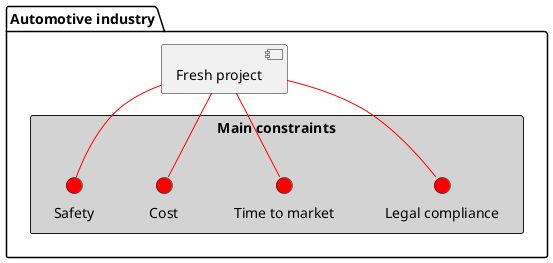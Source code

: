 @startuml

package "Automotive industry" {

    rectangle "Main constraints" #LightGray {
        () "Legal compliance" as LC #Red
        () "Time to market" as TTM #Red
        () "Cost" as C #Red
        () "Safety" as S #Red
    }
    
    [Fresh project] -down- TTM #Red
    [Fresh project] -down- S #Red
    [Fresh project] -down- LC #Red
    [Fresh project] -down- C #Red

}

@enduml
